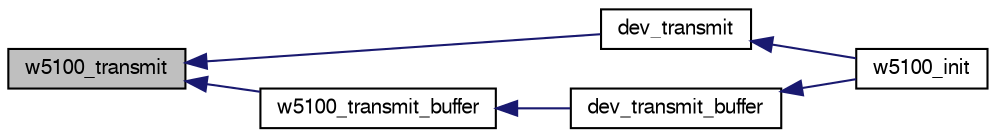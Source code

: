 digraph "w5100_transmit"
{
  edge [fontname="FreeSans",fontsize="10",labelfontname="FreeSans",labelfontsize="10"];
  node [fontname="FreeSans",fontsize="10",shape=record];
  rankdir="LR";
  Node1 [label="w5100_transmit",height=0.2,width=0.4,color="black", fillcolor="grey75", style="filled", fontcolor="black"];
  Node1 -> Node2 [dir="back",color="midnightblue",fontsize="10",style="solid",fontname="FreeSans"];
  Node2 [label="dev_transmit",height=0.2,width=0.4,color="black", fillcolor="white", style="filled",URL="$w5100_8c.html#aa0cc165275748f62632f87f8c0b27f29"];
  Node2 -> Node3 [dir="back",color="midnightblue",fontsize="10",style="solid",fontname="FreeSans"];
  Node3 [label="w5100_init",height=0.2,width=0.4,color="black", fillcolor="white", style="filled",URL="$w5100_8h.html#a3a4ec6731e43710788d3e51f7749259c"];
  Node1 -> Node4 [dir="back",color="midnightblue",fontsize="10",style="solid",fontname="FreeSans"];
  Node4 [label="w5100_transmit_buffer",height=0.2,width=0.4,color="black", fillcolor="white", style="filled",URL="$w5100_8h.html#a77460efc9e8d331b3351e70179fa30f1"];
  Node4 -> Node5 [dir="back",color="midnightblue",fontsize="10",style="solid",fontname="FreeSans"];
  Node5 [label="dev_transmit_buffer",height=0.2,width=0.4,color="black", fillcolor="white", style="filled",URL="$w5100_8c.html#accbacb6bd3fc90a42ef1a428d15346d7"];
  Node5 -> Node3 [dir="back",color="midnightblue",fontsize="10",style="solid",fontname="FreeSans"];
}
